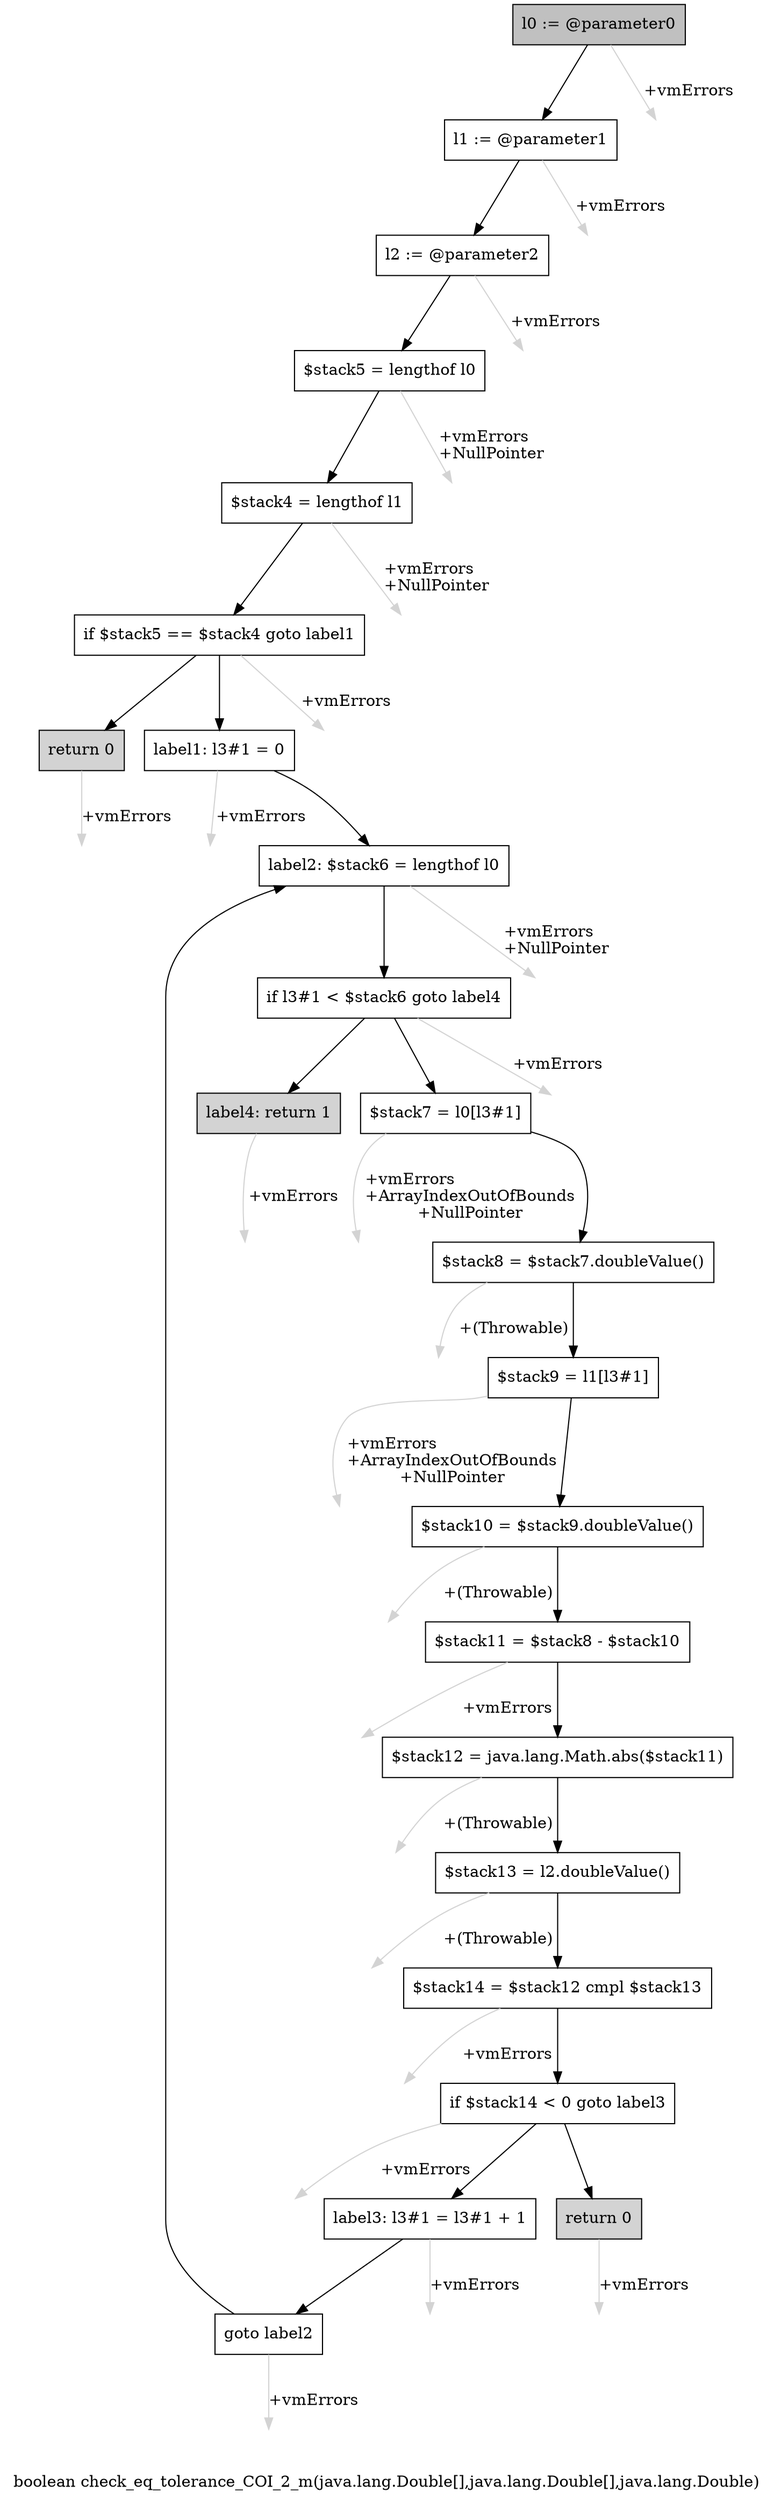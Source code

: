 digraph "boolean check_eq_tolerance_COI_2_m(java.lang.Double[],java.lang.Double[],java.lang.Double)" {
    label="boolean check_eq_tolerance_COI_2_m(java.lang.Double[],java.lang.Double[],java.lang.Double)";
    node [shape=box];
    "0" [style=filled,fillcolor=gray,label="l0 := @parameter0",];
    "1" [label="l1 := @parameter1",];
    "0"->"1" [color=black,];
    "23" [style=invis,label="Esc",];
    "0"->"23" [color=lightgray,label="\l+vmErrors",];
    "2" [label="l2 := @parameter2",];
    "1"->"2" [color=black,];
    "24" [style=invis,label="Esc",];
    "1"->"24" [color=lightgray,label="\l+vmErrors",];
    "3" [label="$stack5 = lengthof l0",];
    "2"->"3" [color=black,];
    "25" [style=invis,label="Esc",];
    "2"->"25" [color=lightgray,label="\l+vmErrors",];
    "4" [label="$stack4 = lengthof l1",];
    "3"->"4" [color=black,];
    "26" [style=invis,label="Esc",];
    "3"->"26" [color=lightgray,label="\l+vmErrors\l+NullPointer",];
    "5" [label="if $stack5 == $stack4 goto label1",];
    "4"->"5" [color=black,];
    "27" [style=invis,label="Esc",];
    "4"->"27" [color=lightgray,label="\l+vmErrors\l+NullPointer",];
    "6" [style=filled,fillcolor=lightgray,label="return 0",];
    "5"->"6" [color=black,];
    "7" [label="label1: l3#1 = 0",];
    "5"->"7" [color=black,];
    "28" [style=invis,label="Esc",];
    "5"->"28" [color=lightgray,label="\l+vmErrors",];
    "29" [style=invis,label="Esc",];
    "6"->"29" [color=lightgray,label="\l+vmErrors",];
    "8" [label="label2: $stack6 = lengthof l0",];
    "7"->"8" [color=black,];
    "30" [style=invis,label="Esc",];
    "7"->"30" [color=lightgray,label="\l+vmErrors",];
    "9" [label="if l3#1 < $stack6 goto label4",];
    "8"->"9" [color=black,];
    "31" [style=invis,label="Esc",];
    "8"->"31" [color=lightgray,label="\l+vmErrors\l+NullPointer",];
    "10" [label="$stack7 = l0[l3#1]",];
    "9"->"10" [color=black,];
    "22" [style=filled,fillcolor=lightgray,label="label4: return 1",];
    "9"->"22" [color=black,];
    "32" [style=invis,label="Esc",];
    "9"->"32" [color=lightgray,label="\l+vmErrors",];
    "11" [label="$stack8 = $stack7.doubleValue()",];
    "10"->"11" [color=black,];
    "33" [style=invis,label="Esc",];
    "10"->"33" [color=lightgray,label="\l+vmErrors\l+ArrayIndexOutOfBounds\l+NullPointer",];
    "12" [label="$stack9 = l1[l3#1]",];
    "11"->"12" [color=black,];
    "34" [style=invis,label="Esc",];
    "11"->"34" [color=lightgray,label="\l+(Throwable)",];
    "13" [label="$stack10 = $stack9.doubleValue()",];
    "12"->"13" [color=black,];
    "35" [style=invis,label="Esc",];
    "12"->"35" [color=lightgray,label="\l+vmErrors\l+ArrayIndexOutOfBounds\l+NullPointer",];
    "14" [label="$stack11 = $stack8 - $stack10",];
    "13"->"14" [color=black,];
    "36" [style=invis,label="Esc",];
    "13"->"36" [color=lightgray,label="\l+(Throwable)",];
    "15" [label="$stack12 = java.lang.Math.abs($stack11)",];
    "14"->"15" [color=black,];
    "37" [style=invis,label="Esc",];
    "14"->"37" [color=lightgray,label="\l+vmErrors",];
    "16" [label="$stack13 = l2.doubleValue()",];
    "15"->"16" [color=black,];
    "38" [style=invis,label="Esc",];
    "15"->"38" [color=lightgray,label="\l+(Throwable)",];
    "17" [label="$stack14 = $stack12 cmpl $stack13",];
    "16"->"17" [color=black,];
    "39" [style=invis,label="Esc",];
    "16"->"39" [color=lightgray,label="\l+(Throwable)",];
    "18" [label="if $stack14 < 0 goto label3",];
    "17"->"18" [color=black,];
    "40" [style=invis,label="Esc",];
    "17"->"40" [color=lightgray,label="\l+vmErrors",];
    "19" [style=filled,fillcolor=lightgray,label="return 0",];
    "18"->"19" [color=black,];
    "20" [label="label3: l3#1 = l3#1 + 1",];
    "18"->"20" [color=black,];
    "41" [style=invis,label="Esc",];
    "18"->"41" [color=lightgray,label="\l+vmErrors",];
    "42" [style=invis,label="Esc",];
    "19"->"42" [color=lightgray,label="\l+vmErrors",];
    "21" [label="goto label2",];
    "20"->"21" [color=black,];
    "43" [style=invis,label="Esc",];
    "20"->"43" [color=lightgray,label="\l+vmErrors",];
    "21"->"8" [color=black,];
    "44" [style=invis,label="Esc",];
    "21"->"44" [color=lightgray,label="\l+vmErrors",];
    "45" [style=invis,label="Esc",];
    "22"->"45" [color=lightgray,label="\l+vmErrors",];
}
